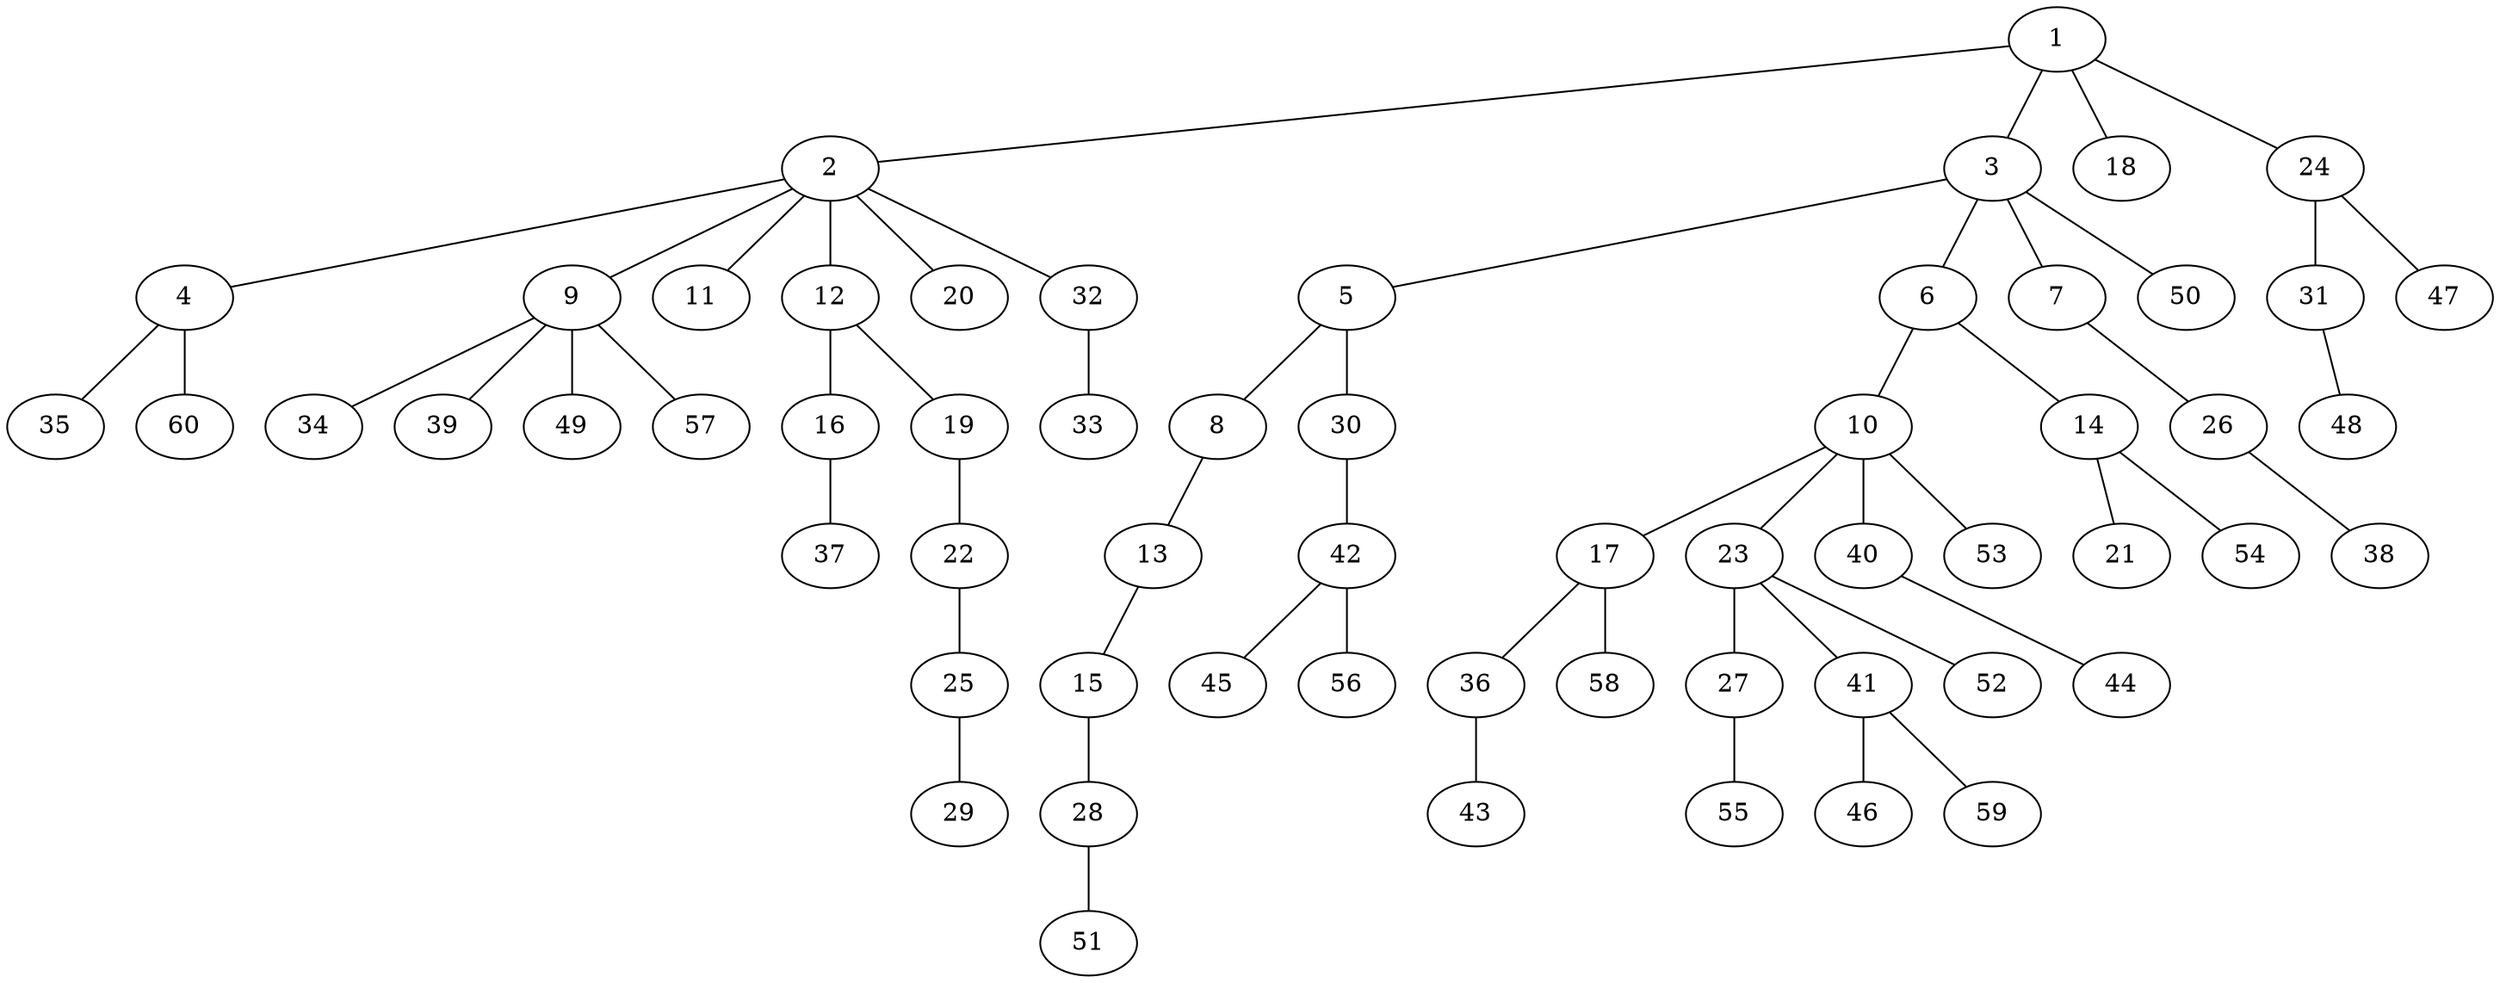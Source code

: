 graph graphname {1--2
1--3
1--18
1--24
2--4
2--9
2--11
2--12
2--20
2--32
3--5
3--6
3--7
3--50
4--35
4--60
5--8
5--30
6--10
6--14
7--26
8--13
9--34
9--39
9--49
9--57
10--17
10--23
10--40
10--53
12--16
12--19
13--15
14--21
14--54
15--28
16--37
17--36
17--58
19--22
22--25
23--27
23--41
23--52
24--31
24--47
25--29
26--38
27--55
28--51
30--42
31--48
32--33
36--43
40--44
41--46
41--59
42--45
42--56
}